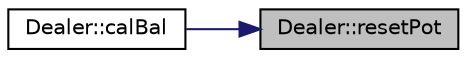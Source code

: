 digraph "Dealer::resetPot"
{
 // LATEX_PDF_SIZE
  edge [fontname="Helvetica",fontsize="10",labelfontname="Helvetica",labelfontsize="10"];
  node [fontname="Helvetica",fontsize="10",shape=record];
  rankdir="RL";
  Node1 [label="Dealer::resetPot",height=0.2,width=0.4,color="black", fillcolor="grey75", style="filled", fontcolor="black",tooltip=" "];
  Node1 -> Node2 [dir="back",color="midnightblue",fontsize="10",style="solid",fontname="Helvetica"];
  Node2 [label="Dealer::calBal",height=0.2,width=0.4,color="black", fillcolor="white", style="filled",URL="$class_dealer.html#a15099ac0674eb4d82a08199f718a44b6",tooltip=" "];
}
